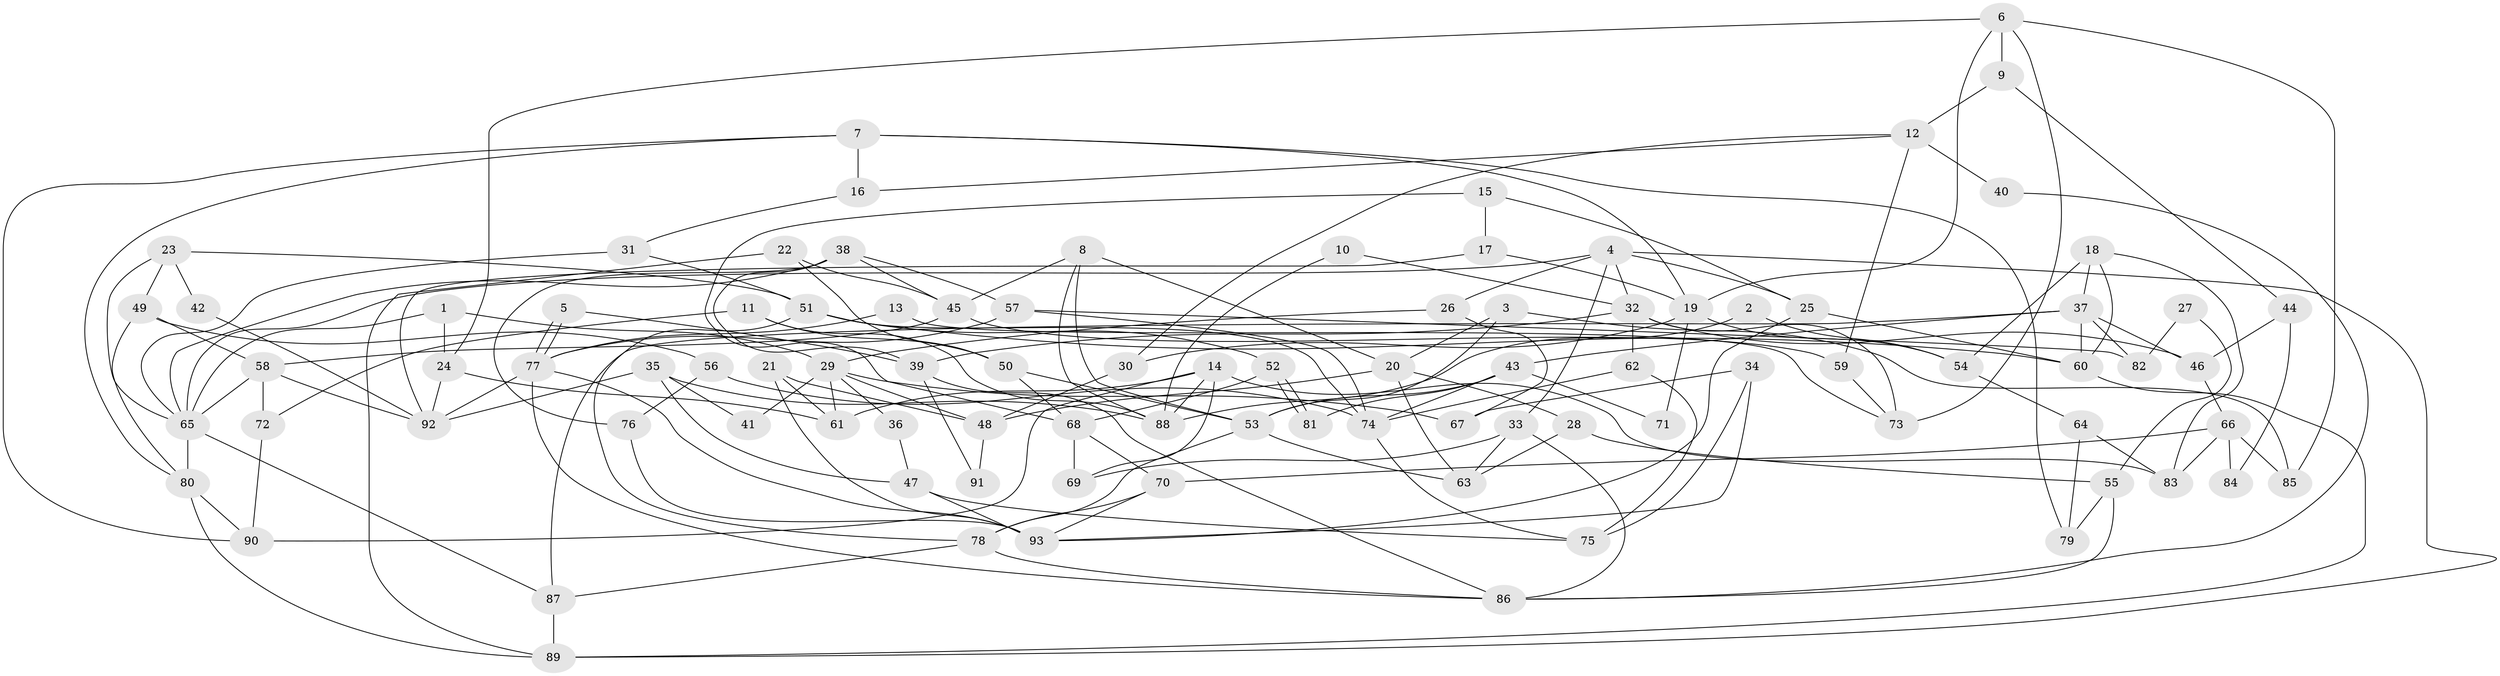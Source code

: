 // Generated by graph-tools (version 1.1) at 2025/50/03/09/25 03:50:01]
// undirected, 93 vertices, 186 edges
graph export_dot {
graph [start="1"]
  node [color=gray90,style=filled];
  1;
  2;
  3;
  4;
  5;
  6;
  7;
  8;
  9;
  10;
  11;
  12;
  13;
  14;
  15;
  16;
  17;
  18;
  19;
  20;
  21;
  22;
  23;
  24;
  25;
  26;
  27;
  28;
  29;
  30;
  31;
  32;
  33;
  34;
  35;
  36;
  37;
  38;
  39;
  40;
  41;
  42;
  43;
  44;
  45;
  46;
  47;
  48;
  49;
  50;
  51;
  52;
  53;
  54;
  55;
  56;
  57;
  58;
  59;
  60;
  61;
  62;
  63;
  64;
  65;
  66;
  67;
  68;
  69;
  70;
  71;
  72;
  73;
  74;
  75;
  76;
  77;
  78;
  79;
  80;
  81;
  82;
  83;
  84;
  85;
  86;
  87;
  88;
  89;
  90;
  91;
  92;
  93;
  1 -- 24;
  1 -- 65;
  1 -- 29;
  2 -- 88;
  2 -- 54;
  3 -- 53;
  3 -- 20;
  3 -- 85;
  4 -- 26;
  4 -- 65;
  4 -- 25;
  4 -- 32;
  4 -- 33;
  4 -- 89;
  5 -- 77;
  5 -- 77;
  5 -- 39;
  6 -- 19;
  6 -- 85;
  6 -- 9;
  6 -- 24;
  6 -- 73;
  7 -- 80;
  7 -- 90;
  7 -- 16;
  7 -- 19;
  7 -- 79;
  8 -- 53;
  8 -- 20;
  8 -- 45;
  8 -- 88;
  9 -- 12;
  9 -- 44;
  10 -- 32;
  10 -- 88;
  11 -- 50;
  11 -- 88;
  11 -- 72;
  12 -- 30;
  12 -- 16;
  12 -- 40;
  12 -- 59;
  13 -- 73;
  13 -- 77;
  14 -- 83;
  14 -- 69;
  14 -- 61;
  14 -- 88;
  14 -- 90;
  15 -- 68;
  15 -- 25;
  15 -- 17;
  16 -- 31;
  17 -- 92;
  17 -- 19;
  18 -- 60;
  18 -- 37;
  18 -- 54;
  18 -- 83;
  19 -- 30;
  19 -- 54;
  19 -- 71;
  20 -- 63;
  20 -- 48;
  20 -- 28;
  21 -- 93;
  21 -- 61;
  21 -- 48;
  22 -- 45;
  22 -- 89;
  22 -- 50;
  23 -- 51;
  23 -- 65;
  23 -- 42;
  23 -- 49;
  24 -- 92;
  24 -- 61;
  25 -- 60;
  25 -- 93;
  26 -- 67;
  26 -- 29;
  27 -- 82;
  27 -- 55;
  28 -- 63;
  28 -- 55;
  29 -- 61;
  29 -- 36;
  29 -- 41;
  29 -- 48;
  29 -- 67;
  30 -- 48;
  31 -- 65;
  31 -- 51;
  32 -- 73;
  32 -- 39;
  32 -- 46;
  32 -- 62;
  33 -- 86;
  33 -- 63;
  33 -- 69;
  34 -- 75;
  34 -- 93;
  34 -- 67;
  35 -- 88;
  35 -- 92;
  35 -- 41;
  35 -- 47;
  36 -- 47;
  37 -- 87;
  37 -- 46;
  37 -- 43;
  37 -- 60;
  37 -- 82;
  38 -- 76;
  38 -- 65;
  38 -- 39;
  38 -- 45;
  38 -- 57;
  39 -- 86;
  39 -- 91;
  40 -- 86;
  42 -- 92;
  43 -- 53;
  43 -- 71;
  43 -- 74;
  43 -- 81;
  44 -- 46;
  44 -- 84;
  45 -- 58;
  45 -- 59;
  46 -- 66;
  47 -- 93;
  47 -- 75;
  48 -- 91;
  49 -- 80;
  49 -- 56;
  49 -- 58;
  50 -- 68;
  50 -- 53;
  51 -- 74;
  51 -- 78;
  51 -- 52;
  51 -- 60;
  52 -- 81;
  52 -- 81;
  52 -- 68;
  53 -- 78;
  53 -- 63;
  54 -- 64;
  55 -- 86;
  55 -- 79;
  56 -- 74;
  56 -- 76;
  57 -- 74;
  57 -- 77;
  57 -- 82;
  58 -- 65;
  58 -- 72;
  58 -- 92;
  59 -- 73;
  60 -- 89;
  62 -- 75;
  62 -- 74;
  64 -- 79;
  64 -- 83;
  65 -- 80;
  65 -- 87;
  66 -- 83;
  66 -- 70;
  66 -- 84;
  66 -- 85;
  68 -- 70;
  68 -- 69;
  70 -- 93;
  70 -- 78;
  72 -- 90;
  74 -- 75;
  76 -- 93;
  77 -- 86;
  77 -- 92;
  77 -- 93;
  78 -- 87;
  78 -- 86;
  80 -- 89;
  80 -- 90;
  87 -- 89;
}
